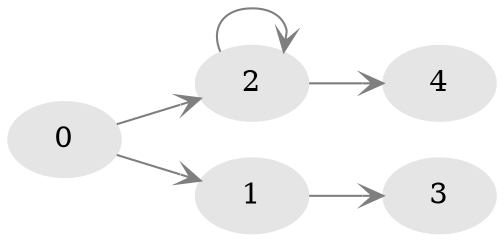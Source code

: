 digraph G {
rankdir=LR;
node [shape=ellipse, style=filled, color=gray90];
edge [color=gray50, arrowhead=vee];
0 -> 2;
0 -> 1;
1 -> 3;
2 -> 2;
2 -> 4;
}
